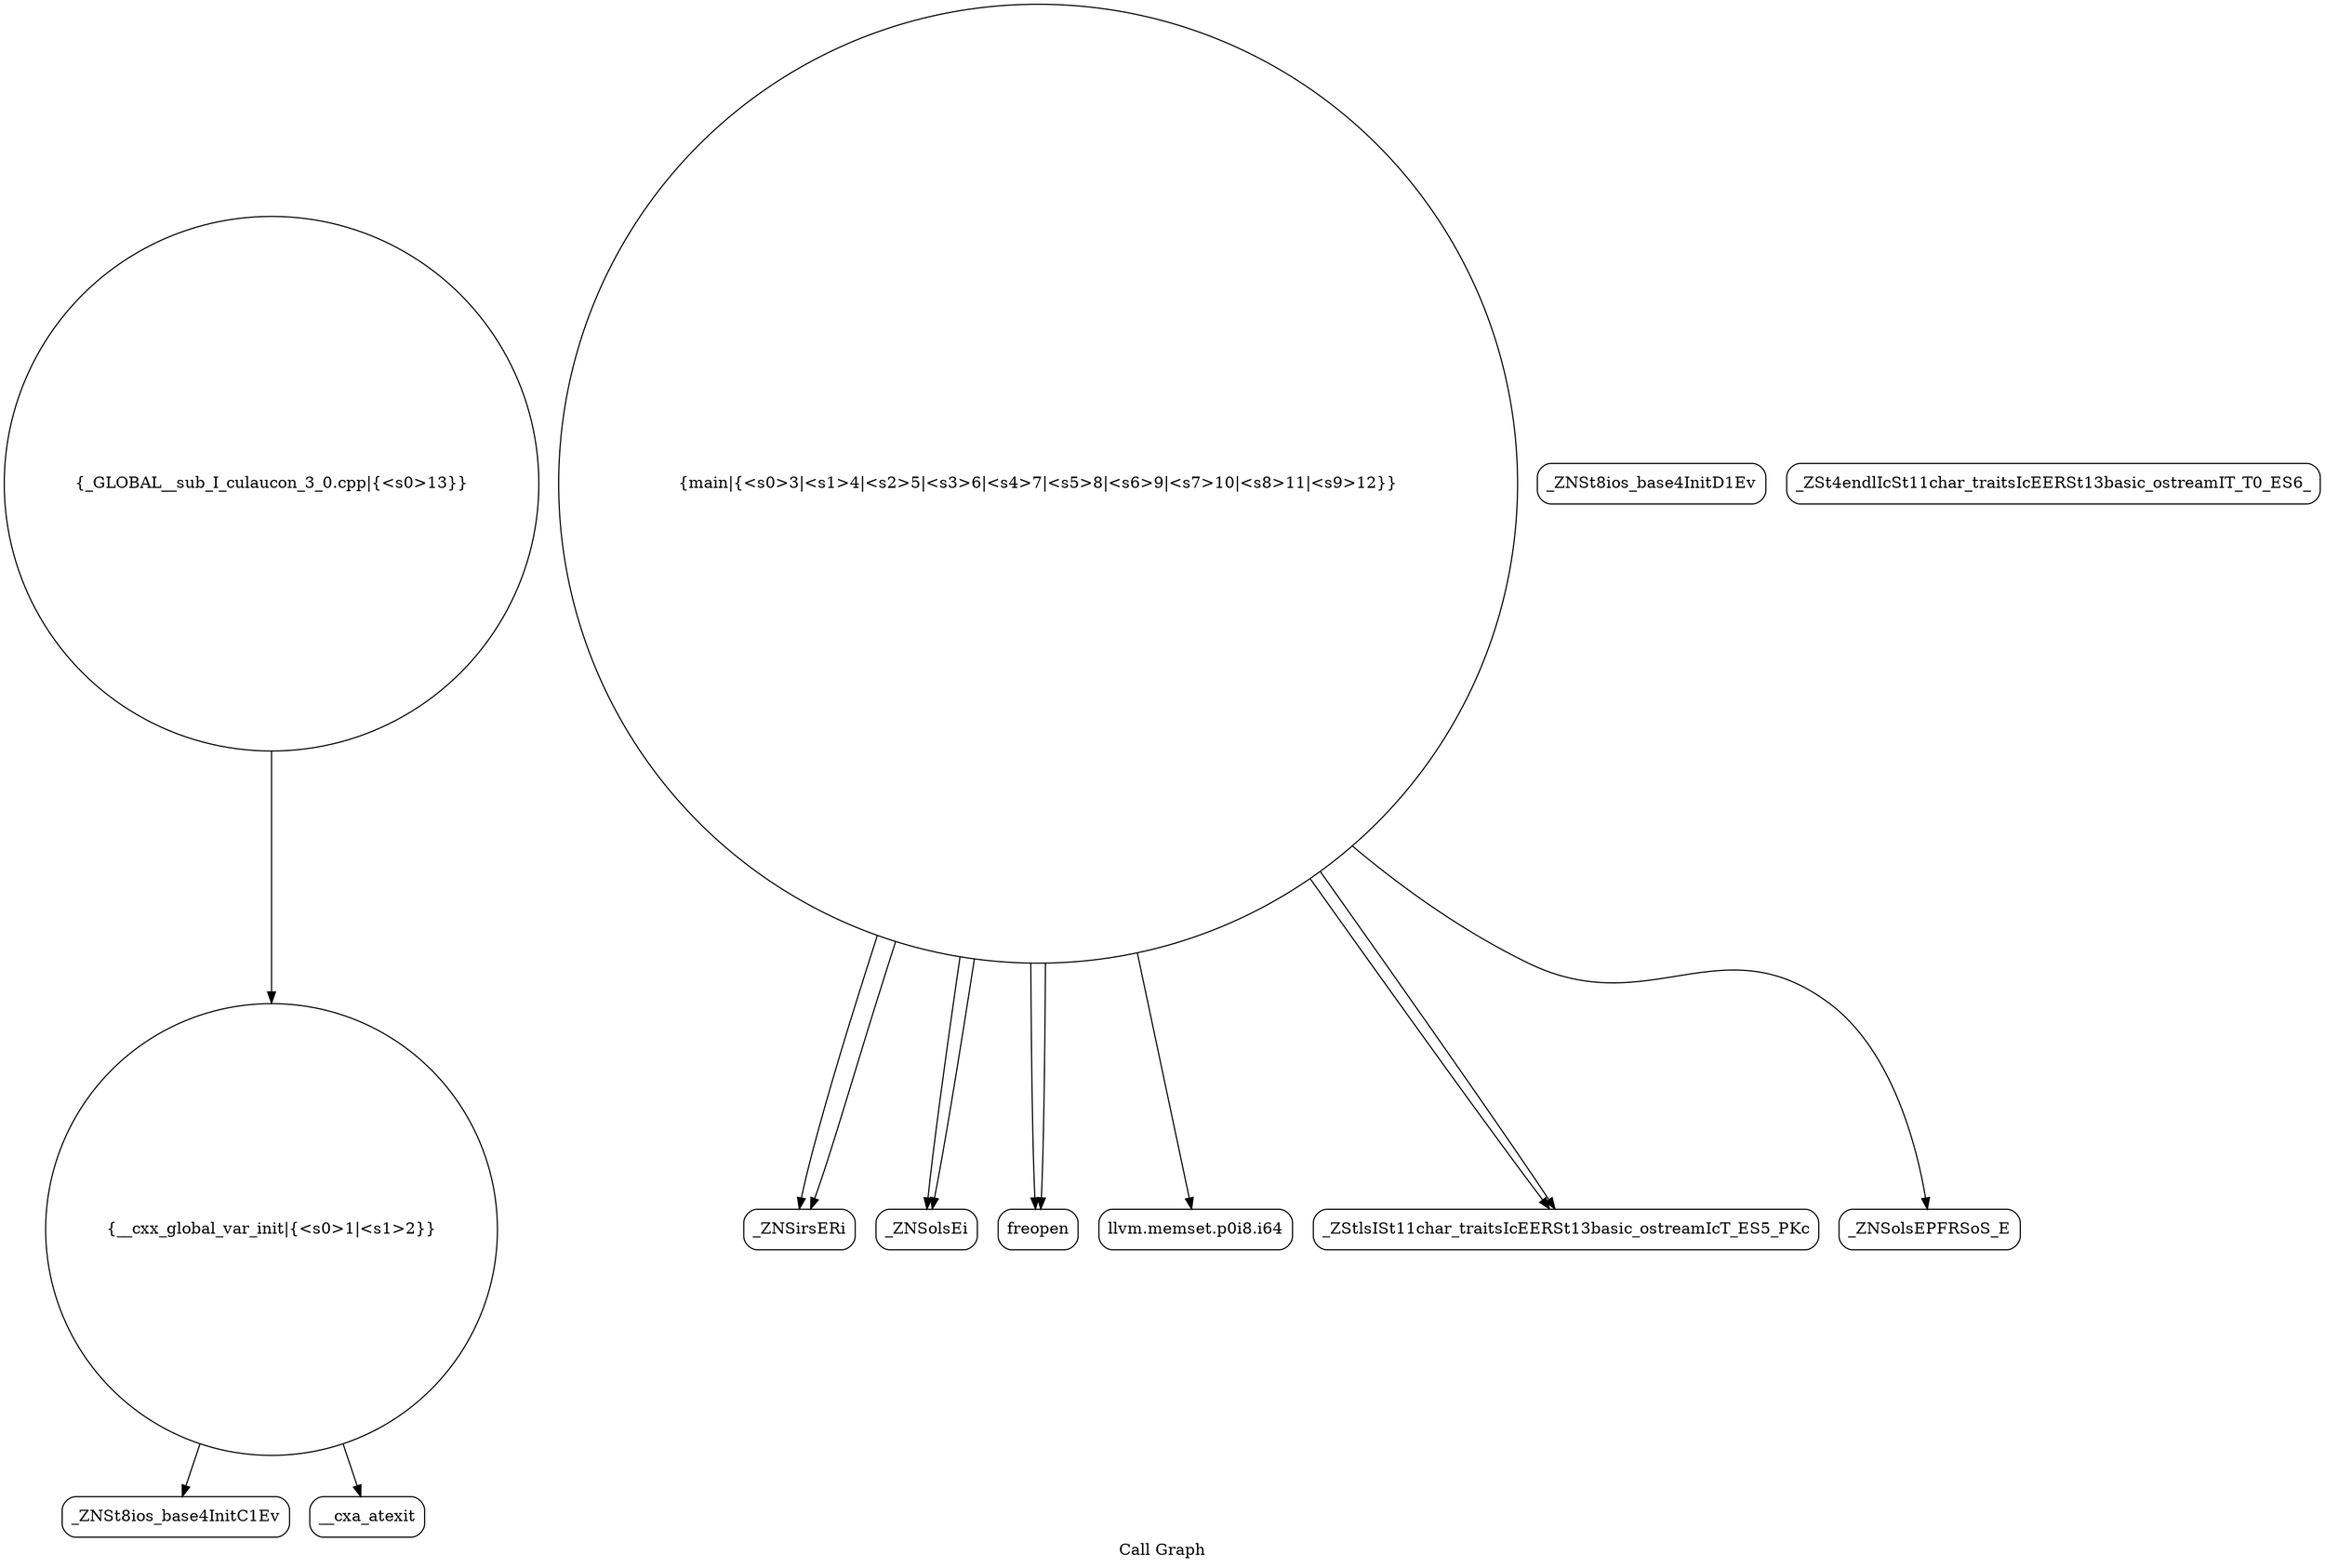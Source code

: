 digraph "Call Graph" {
	label="Call Graph";

	Node0x561fe78885d0 [shape=record,shape=circle,label="{__cxx_global_var_init|{<s0>1|<s1>2}}"];
	Node0x561fe78885d0:s0 -> Node0x561fe7888a60[color=black];
	Node0x561fe78885d0:s1 -> Node0x561fe7888b60[color=black];
	Node0x561fe7888d60 [shape=record,shape=Mrecord,label="{_ZNSirsERi}"];
	Node0x561fe7888ae0 [shape=record,shape=Mrecord,label="{_ZNSt8ios_base4InitD1Ev}"];
	Node0x561fe7888e60 [shape=record,shape=Mrecord,label="{_ZNSolsEi}"];
	Node0x561fe7888be0 [shape=record,shape=circle,label="{main|{<s0>3|<s1>4|<s2>5|<s3>6|<s4>7|<s5>8|<s6>9|<s7>10|<s8>11|<s9>12}}"];
	Node0x561fe7888be0:s0 -> Node0x561fe7888c60[color=black];
	Node0x561fe7888be0:s1 -> Node0x561fe7888c60[color=black];
	Node0x561fe7888be0:s2 -> Node0x561fe7888ce0[color=black];
	Node0x561fe7888be0:s3 -> Node0x561fe7888d60[color=black];
	Node0x561fe7888be0:s4 -> Node0x561fe7888d60[color=black];
	Node0x561fe7888be0:s5 -> Node0x561fe7888de0[color=black];
	Node0x561fe7888be0:s6 -> Node0x561fe7888e60[color=black];
	Node0x561fe7888be0:s7 -> Node0x561fe7888de0[color=black];
	Node0x561fe7888be0:s8 -> Node0x561fe7888e60[color=black];
	Node0x561fe7888be0:s9 -> Node0x561fe7888ee0[color=black];
	Node0x561fe7888f60 [shape=record,shape=Mrecord,label="{_ZSt4endlIcSt11char_traitsIcEERSt13basic_ostreamIT_T0_ES6_}"];
	Node0x561fe7888ce0 [shape=record,shape=Mrecord,label="{llvm.memset.p0i8.i64}"];
	Node0x561fe7888a60 [shape=record,shape=Mrecord,label="{_ZNSt8ios_base4InitC1Ev}"];
	Node0x561fe7888de0 [shape=record,shape=Mrecord,label="{_ZStlsISt11char_traitsIcEERSt13basic_ostreamIcT_ES5_PKc}"];
	Node0x561fe7888b60 [shape=record,shape=Mrecord,label="{__cxa_atexit}"];
	Node0x561fe7888ee0 [shape=record,shape=Mrecord,label="{_ZNSolsEPFRSoS_E}"];
	Node0x561fe7888c60 [shape=record,shape=Mrecord,label="{freopen}"];
	Node0x561fe7888fe0 [shape=record,shape=circle,label="{_GLOBAL__sub_I_culaucon_3_0.cpp|{<s0>13}}"];
	Node0x561fe7888fe0:s0 -> Node0x561fe78885d0[color=black];
}

